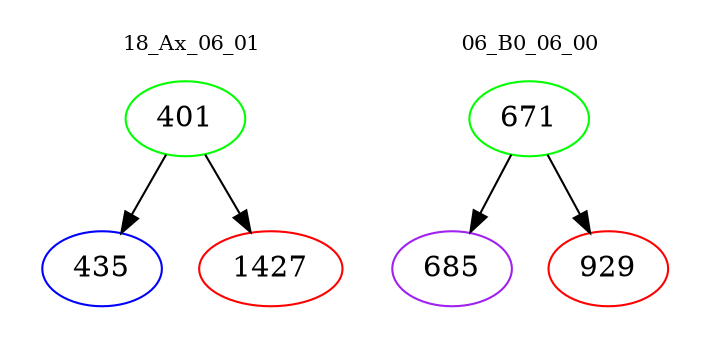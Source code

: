 digraph{
subgraph cluster_0 {
color = white
label = "18_Ax_06_01";
fontsize=10;
T0_401 [label="401", color="green"]
T0_401 -> T0_435 [color="black"]
T0_435 [label="435", color="blue"]
T0_401 -> T0_1427 [color="black"]
T0_1427 [label="1427", color="red"]
}
subgraph cluster_1 {
color = white
label = "06_B0_06_00";
fontsize=10;
T1_671 [label="671", color="green"]
T1_671 -> T1_685 [color="black"]
T1_685 [label="685", color="purple"]
T1_671 -> T1_929 [color="black"]
T1_929 [label="929", color="red"]
}
}
